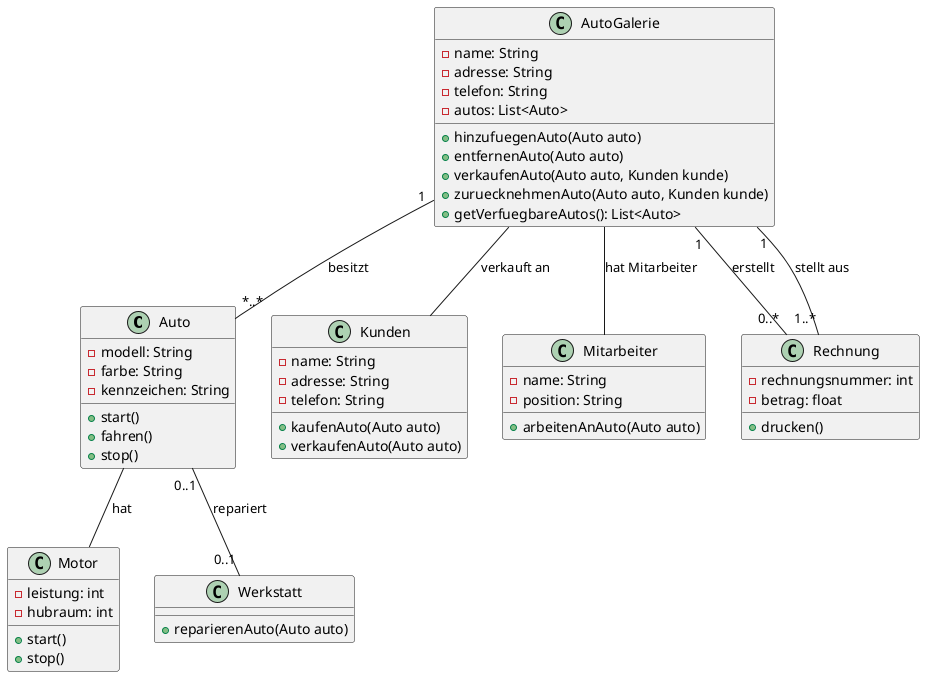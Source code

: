 @startuml
class Auto {
  -modell: String
  -farbe: String
  -kennzeichen: String
  +start()
  +fahren()
  +stop()
}

class Motor {
  -leistung: int
  -hubraum: int
  +start()
  +stop()
}

class AutoGalerie {
  -name: String
  -adresse: String
  -telefon: String
  -autos: List<Auto>
  +hinzufuegenAuto(Auto auto)
  +entfernenAuto(Auto auto)
  +verkaufenAuto(Auto auto, Kunden kunde)
  +zuruecknehmenAuto(Auto auto, Kunden kunde)
  +getVerfuegbareAutos(): List<Auto>
}

class Kunden {
  -name: String
  -adresse: String
  -telefon: String
  +kaufenAuto(Auto auto)
  +verkaufenAuto(Auto auto)
}

class Werkstatt {
  +reparierenAuto(Auto auto)
}

class Mitarbeiter {
  -name: String
  -position: String
  +arbeitenAnAuto(Auto auto)
}

class Rechnung {
  -rechnungsnummer: int
  -betrag: float
  +drucken()
}

Auto -- Motor : hat
AutoGalerie "1" -- "*..*" Auto : besitzt
AutoGalerie -- Kunden : verkauft an
AutoGalerie -- Mitarbeiter : hat Mitarbeiter
AutoGalerie "1" -- "0..*" Rechnung : erstellt
Auto "0..1" -- "0..1" Werkstatt : repariert
AutoGalerie "1" -- "1..*" Rechnung : stellt aus

@enduml